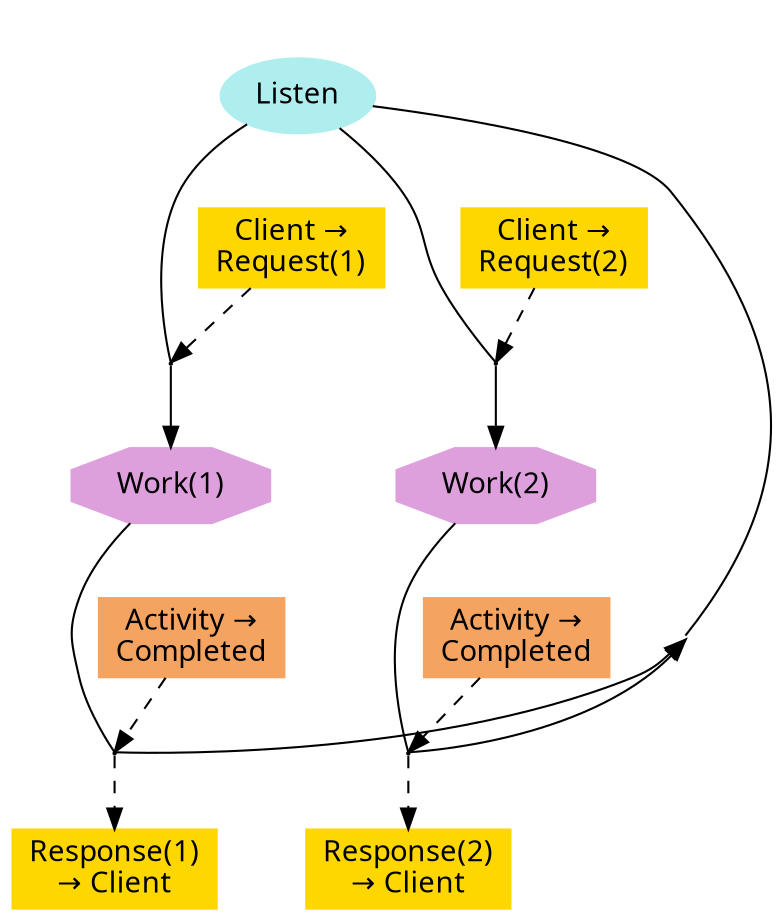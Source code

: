 digraph {
color=white;
concentrate=true;
graph [ fontname="sans-serif" ];
node [ fontname="sans-serif" ];
edge [ fontname="sans-serif" ];
subgraph cluster_0_false {
A_0_false [ label="Listen", shape=ellipse, style=filled, color=PaleTurquoise ];
subgraph cluster_0 {
T_0_18446744073709551615 [ shape=point, height=0.015, width=0.015 ];
D_0_18446744073709551615_1 [ label="Client &#8594;\nRequest(1)", shape=box, style=filled, color=Gold ];
A_0_false -> D_0_18446744073709551615_1 [ style=invis ];
}
subgraph cluster_1 {
T_1_18446744073709551615 [ shape=point, height=0.015, width=0.015 ];
D_1_18446744073709551615_2 [ label="Client &#8594;\nRequest(2)", shape=box, style=filled, color=Gold ];
A_0_false -> D_1_18446744073709551615_2 [ style=invis ];
}
}
subgraph cluster_1_true {
A_1_true [ label="Work(1)", shape=octagon, style=filled, color=Plum ];
subgraph cluster_2 {
T_2_18446744073709551615 [ shape=point, height=0.015, width=0.015 ];
D_2_18446744073709551615_3 [ label="Activity &#8594;\nCompleted", shape=box, style=filled, color=SandyBrown ];
A_1_true -> D_2_18446744073709551615_3 [ style=invis ];
}
}
subgraph cluster_2_true {
A_2_true [ label="Work(2)", shape=octagon, style=filled, color=Plum ];
subgraph cluster_3 {
T_3_18446744073709551615 [ shape=point, height=0.015, width=0.015 ];
D_3_18446744073709551615_3 [ label="Activity &#8594;\nCompleted", shape=box, style=filled, color=SandyBrown ];
A_2_true -> D_3_18446744073709551615_3 [ style=invis ];
}
}
A_0_false -> T_0_18446744073709551615 [ arrowhead=none, direction=forward ];
T_0_18446744073709551615 -> A_1_true [ constraint=true ];
D_0_18446744073709551615_1 -> T_0_18446744073709551615 [ style=dashed ];
A_0_false -> T_1_18446744073709551615 [ arrowhead=none, direction=forward ];
T_1_18446744073709551615 -> A_2_true [ constraint=true ];
D_1_18446744073709551615_2 -> T_1_18446744073709551615 [ style=dashed ];
A_1_true -> T_2_18446744073709551615 [ arrowhead=none, direction=forward ];
T_2_18446744073709551615 -> A_0_false [ constraint=false ];
D_2_18446744073709551615_3 -> T_2_18446744073709551615 [ style=dashed ];
S_2_18446744073709551615_4 [ label="Response(1)\n&#8594; Client", shape=box, style=filled, color=Gold ];
T_2_18446744073709551615 -> S_2_18446744073709551615_4 [ style=dashed ];
A_2_true -> T_3_18446744073709551615 [ arrowhead=none, direction=forward ];
T_3_18446744073709551615 -> A_0_false [ constraint=false ];
D_3_18446744073709551615_3 -> T_3_18446744073709551615 [ style=dashed ];
S_3_18446744073709551615_5 [ label="Response(2)\n&#8594; Client", shape=box, style=filled, color=Gold ];
T_3_18446744073709551615 -> S_3_18446744073709551615_5 [ style=dashed ];
}

